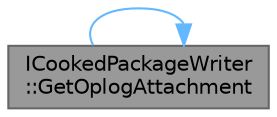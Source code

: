digraph "ICookedPackageWriter::GetOplogAttachment"
{
 // INTERACTIVE_SVG=YES
 // LATEX_PDF_SIZE
  bgcolor="transparent";
  edge [fontname=Helvetica,fontsize=10,labelfontname=Helvetica,labelfontsize=10];
  node [fontname=Helvetica,fontsize=10,shape=box,height=0.2,width=0.4];
  rankdir="LR";
  Node1 [id="Node000001",label="ICookedPackageWriter\l::GetOplogAttachment",height=0.2,width=0.4,color="gray40", fillcolor="grey60", style="filled", fontcolor="black",tooltip="Returns an Attachment that was previously commited for the given PackageName."];
  Node1 -> Node1 [id="edge1_Node000001_Node000001",color="steelblue1",style="solid",tooltip=" "];
}

